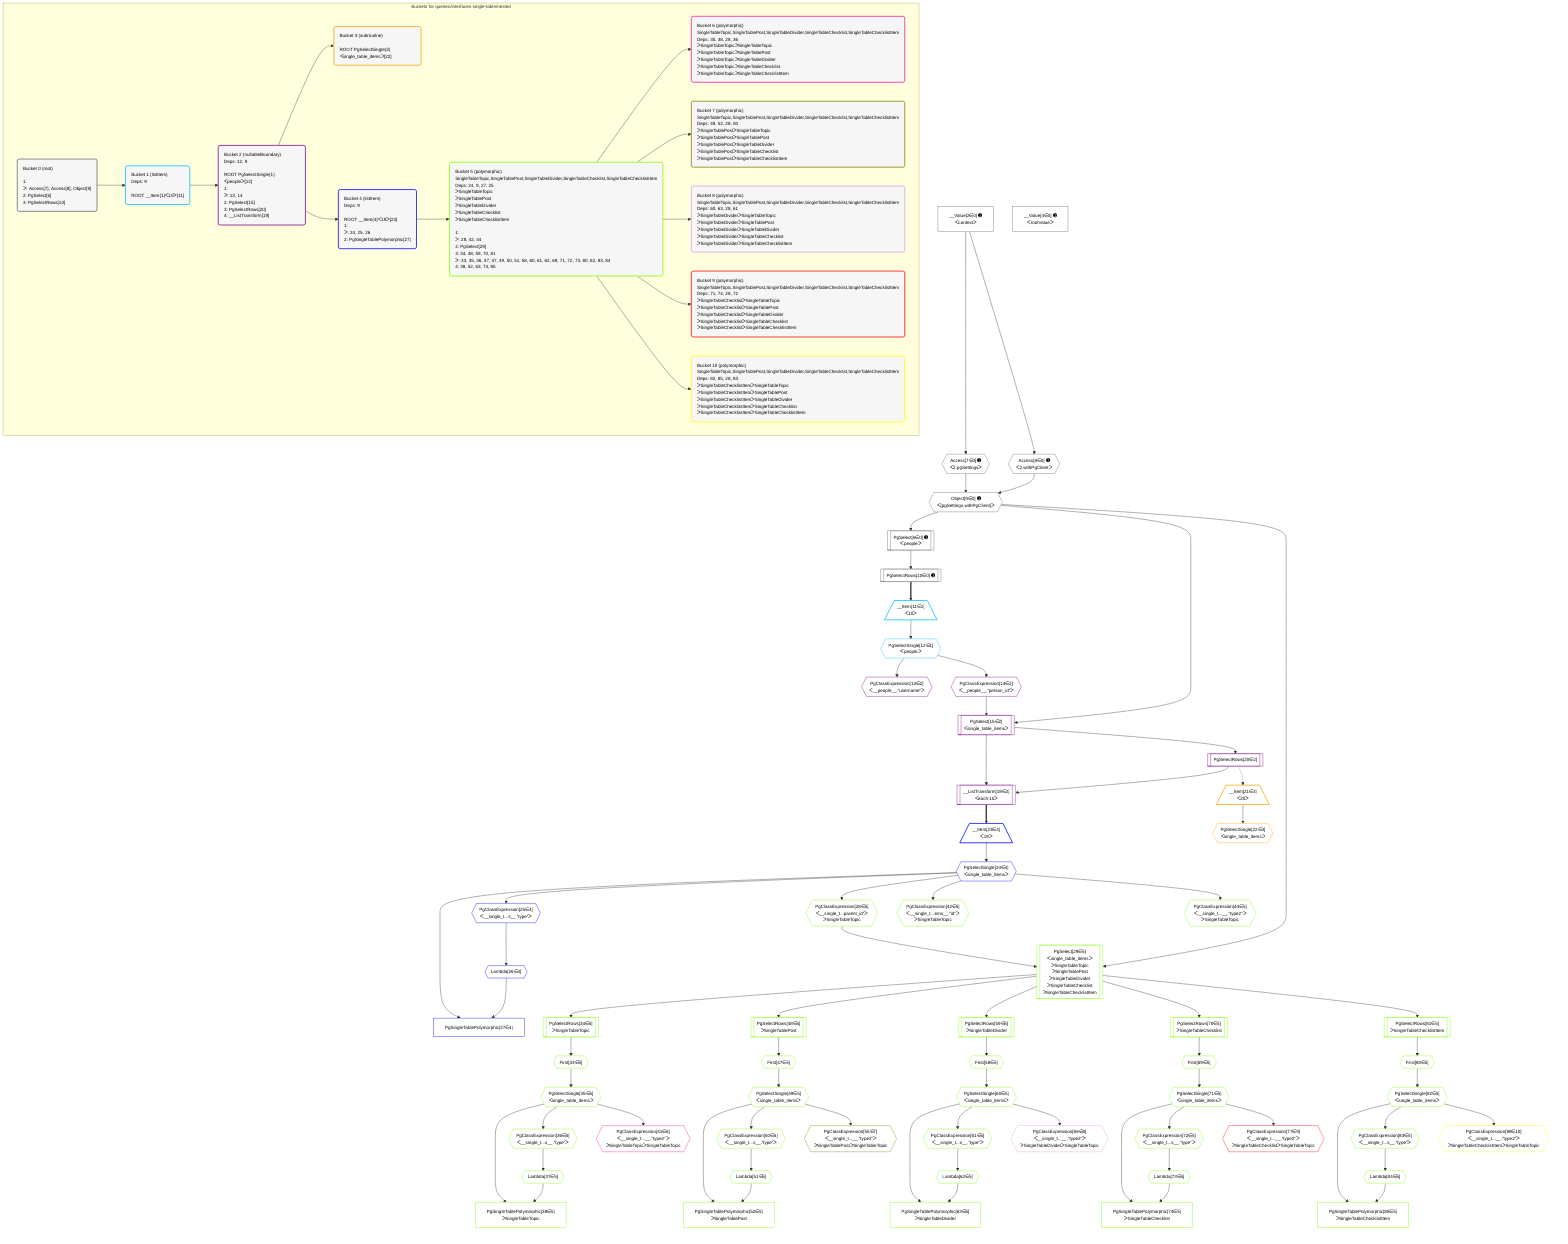 %%{init: {'themeVariables': { 'fontSize': '12px'}}}%%
graph TD
    classDef path fill:#eee,stroke:#000,color:#000
    classDef plan fill:#fff,stroke-width:1px,color:#000
    classDef itemplan fill:#fff,stroke-width:2px,color:#000
    classDef unbatchedplan fill:#dff,stroke-width:1px,color:#000
    classDef sideeffectplan fill:#fcc,stroke-width:2px,color:#000
    classDef bucket fill:#f6f6f6,color:#000,stroke-width:2px,text-align:left


    %% plan dependencies
    Object9{{"Object[9∈0] ➊<br />ᐸ{pgSettings,withPgClient}ᐳ"}}:::plan
    Access7{{"Access[7∈0] ➊<br />ᐸ2.pgSettingsᐳ"}}:::plan
    Access8{{"Access[8∈0] ➊<br />ᐸ2.withPgClientᐳ"}}:::plan
    Access7 & Access8 --> Object9
    PgSelect6[["PgSelect[6∈0] ➊<br />ᐸpeopleᐳ"]]:::plan
    Object9 --> PgSelect6
    __Value2["__Value[2∈0] ➊<br />ᐸcontextᐳ"]:::plan
    __Value2 --> Access7
    __Value2 --> Access8
    PgSelectRows10[["PgSelectRows[10∈0] ➊"]]:::plan
    PgSelect6 --> PgSelectRows10
    __Value4["__Value[4∈0] ➊<br />ᐸrootValueᐳ"]:::plan
    __Item11[/"__Item[11∈1]<br />ᐸ10ᐳ"\]:::itemplan
    PgSelectRows10 ==> __Item11
    PgSelectSingle12{{"PgSelectSingle[12∈1]<br />ᐸpeopleᐳ"}}:::plan
    __Item11 --> PgSelectSingle12
    PgSelect15[["PgSelect[15∈2]<br />ᐸsingle_table_itemsᐳ"]]:::plan
    PgClassExpression14{{"PgClassExpression[14∈2]<br />ᐸ__people__.”person_id”ᐳ"}}:::plan
    Object9 & PgClassExpression14 --> PgSelect15
    __ListTransform19[["__ListTransform[19∈2]<br />ᐸeach:15ᐳ"]]:::plan
    PgSelectRows20[["PgSelectRows[20∈2]"]]:::plan
    PgSelectRows20 & PgSelect15 --> __ListTransform19
    PgClassExpression13{{"PgClassExpression[13∈2]<br />ᐸ__people__.”username”ᐳ"}}:::plan
    PgSelectSingle12 --> PgClassExpression13
    PgSelectSingle12 --> PgClassExpression14
    PgSelect15 --> PgSelectRows20
    __Item21[/"__Item[21∈3]<br />ᐸ20ᐳ"\]:::itemplan
    PgSelectRows20 -.-> __Item21
    PgSelectSingle22{{"PgSelectSingle[22∈3]<br />ᐸsingle_table_itemsᐳ"}}:::plan
    __Item21 --> PgSelectSingle22
    PgSingleTablePolymorphic27["PgSingleTablePolymorphic[27∈4]"]:::plan
    Lambda26{{"Lambda[26∈4]"}}:::plan
    PgSelectSingle24{{"PgSelectSingle[24∈4]<br />ᐸsingle_table_itemsᐳ"}}:::plan
    Lambda26 & PgSelectSingle24 --> PgSingleTablePolymorphic27
    __Item23[/"__Item[23∈4]<br />ᐸ19ᐳ"\]:::itemplan
    __ListTransform19 ==> __Item23
    __Item23 --> PgSelectSingle24
    PgClassExpression25{{"PgClassExpression[25∈4]<br />ᐸ__single_t...s__.”type”ᐳ"}}:::plan
    PgSelectSingle24 --> PgClassExpression25
    PgClassExpression25 --> Lambda26
    PgSelect29[["PgSelect[29∈5]<br />ᐸsingle_table_itemsᐳ<br />ᐳSingleTableTopic<br />ᐳSingleTablePost<br />ᐳSingleTableDivider<br />ᐳSingleTableChecklist<br />ᐳSingleTableChecklistItem"]]:::plan
    PgClassExpression28{{"PgClassExpression[28∈5]<br />ᐸ__single_t...parent_id”ᐳ<br />ᐳSingleTableTopic"}}:::plan
    Object9 & PgClassExpression28 --> PgSelect29
    PgSingleTablePolymorphic38["PgSingleTablePolymorphic[38∈5]<br />ᐳSingleTableTopic"]:::plan
    Lambda37{{"Lambda[37∈5]"}}:::plan
    PgSelectSingle35{{"PgSelectSingle[35∈5]<br />ᐸsingle_table_itemsᐳ"}}:::plan
    Lambda37 & PgSelectSingle35 --> PgSingleTablePolymorphic38
    PgSingleTablePolymorphic52["PgSingleTablePolymorphic[52∈5]<br />ᐳSingleTablePost"]:::plan
    Lambda51{{"Lambda[51∈5]"}}:::plan
    PgSelectSingle49{{"PgSelectSingle[49∈5]<br />ᐸsingle_table_itemsᐳ"}}:::plan
    Lambda51 & PgSelectSingle49 --> PgSingleTablePolymorphic52
    PgSingleTablePolymorphic63["PgSingleTablePolymorphic[63∈5]<br />ᐳSingleTableDivider"]:::plan
    Lambda62{{"Lambda[62∈5]"}}:::plan
    PgSelectSingle60{{"PgSelectSingle[60∈5]<br />ᐸsingle_table_itemsᐳ"}}:::plan
    Lambda62 & PgSelectSingle60 --> PgSingleTablePolymorphic63
    PgSingleTablePolymorphic74["PgSingleTablePolymorphic[74∈5]<br />ᐳSingleTableChecklist"]:::plan
    Lambda73{{"Lambda[73∈5]"}}:::plan
    PgSelectSingle71{{"PgSelectSingle[71∈5]<br />ᐸsingle_table_itemsᐳ"}}:::plan
    Lambda73 & PgSelectSingle71 --> PgSingleTablePolymorphic74
    PgSingleTablePolymorphic85["PgSingleTablePolymorphic[85∈5]<br />ᐳSingleTableChecklistItem"]:::plan
    Lambda84{{"Lambda[84∈5]"}}:::plan
    PgSelectSingle82{{"PgSelectSingle[82∈5]<br />ᐸsingle_table_itemsᐳ"}}:::plan
    Lambda84 & PgSelectSingle82 --> PgSingleTablePolymorphic85
    PgSelectSingle24 --> PgClassExpression28
    First33{{"First[33∈5]"}}:::plan
    PgSelectRows34[["PgSelectRows[34∈5]<br />ᐳSingleTableTopic"]]:::plan
    PgSelectRows34 --> First33
    PgSelect29 --> PgSelectRows34
    First33 --> PgSelectSingle35
    PgClassExpression36{{"PgClassExpression[36∈5]<br />ᐸ__single_t...s__.”type”ᐳ"}}:::plan
    PgSelectSingle35 --> PgClassExpression36
    PgClassExpression36 --> Lambda37
    PgClassExpression42{{"PgClassExpression[42∈5]<br />ᐸ__single_t...ems__.”id”ᐳ<br />ᐳSingleTableTopic"}}:::plan
    PgSelectSingle24 --> PgClassExpression42
    PgClassExpression44{{"PgClassExpression[44∈5]<br />ᐸ__single_t...__.”type2”ᐳ<br />ᐳSingleTableTopic"}}:::plan
    PgSelectSingle24 --> PgClassExpression44
    First47{{"First[47∈5]"}}:::plan
    PgSelectRows48[["PgSelectRows[48∈5]<br />ᐳSingleTablePost"]]:::plan
    PgSelectRows48 --> First47
    PgSelect29 --> PgSelectRows48
    First47 --> PgSelectSingle49
    PgClassExpression50{{"PgClassExpression[50∈5]<br />ᐸ__single_t...s__.”type”ᐳ"}}:::plan
    PgSelectSingle49 --> PgClassExpression50
    PgClassExpression50 --> Lambda51
    First58{{"First[58∈5]"}}:::plan
    PgSelectRows59[["PgSelectRows[59∈5]<br />ᐳSingleTableDivider"]]:::plan
    PgSelectRows59 --> First58
    PgSelect29 --> PgSelectRows59
    First58 --> PgSelectSingle60
    PgClassExpression61{{"PgClassExpression[61∈5]<br />ᐸ__single_t...s__.”type”ᐳ"}}:::plan
    PgSelectSingle60 --> PgClassExpression61
    PgClassExpression61 --> Lambda62
    First69{{"First[69∈5]"}}:::plan
    PgSelectRows70[["PgSelectRows[70∈5]<br />ᐳSingleTableChecklist"]]:::plan
    PgSelectRows70 --> First69
    PgSelect29 --> PgSelectRows70
    First69 --> PgSelectSingle71
    PgClassExpression72{{"PgClassExpression[72∈5]<br />ᐸ__single_t...s__.”type”ᐳ"}}:::plan
    PgSelectSingle71 --> PgClassExpression72
    PgClassExpression72 --> Lambda73
    First80{{"First[80∈5]"}}:::plan
    PgSelectRows81[["PgSelectRows[81∈5]<br />ᐳSingleTableChecklistItem"]]:::plan
    PgSelectRows81 --> First80
    PgSelect29 --> PgSelectRows81
    First80 --> PgSelectSingle82
    PgClassExpression83{{"PgClassExpression[83∈5]<br />ᐸ__single_t...s__.”type”ᐳ"}}:::plan
    PgSelectSingle82 --> PgClassExpression83
    PgClassExpression83 --> Lambda84
    PgClassExpression41{{"PgClassExpression[41∈6]<br />ᐸ__single_t...__.”type2”ᐳ<br />ᐳSingleTableTopicᐳSingleTableTopic"}}:::plan
    PgSelectSingle35 --> PgClassExpression41
    PgClassExpression55{{"PgClassExpression[55∈7]<br />ᐸ__single_t...__.”type2”ᐳ<br />ᐳSingleTablePostᐳSingleTableTopic"}}:::plan
    PgSelectSingle49 --> PgClassExpression55
    PgClassExpression66{{"PgClassExpression[66∈8]<br />ᐸ__single_t...__.”type2”ᐳ<br />ᐳSingleTableDividerᐳSingleTableTopic"}}:::plan
    PgSelectSingle60 --> PgClassExpression66
    PgClassExpression77{{"PgClassExpression[77∈9]<br />ᐸ__single_t...__.”type2”ᐳ<br />ᐳSingleTableChecklistᐳSingleTableTopic"}}:::plan
    PgSelectSingle71 --> PgClassExpression77
    PgClassExpression88{{"PgClassExpression[88∈10]<br />ᐸ__single_t...__.”type2”ᐳ<br />ᐳSingleTableChecklistItemᐳSingleTableTopic"}}:::plan
    PgSelectSingle82 --> PgClassExpression88

    %% define steps

    subgraph "Buckets for queries/interfaces-single-table/nested"
    Bucket0("Bucket 0 (root)<br /><br />1: <br />ᐳ: Access[7], Access[8], Object[9]<br />2: PgSelect[6]<br />3: PgSelectRows[10]"):::bucket
    classDef bucket0 stroke:#696969
    class Bucket0,__Value2,__Value4,PgSelect6,Access7,Access8,Object9,PgSelectRows10 bucket0
    Bucket1("Bucket 1 (listItem)<br />Deps: 9<br /><br />ROOT __Item{1}ᐸ10ᐳ[11]"):::bucket
    classDef bucket1 stroke:#00bfff
    class Bucket1,__Item11,PgSelectSingle12 bucket1
    Bucket2("Bucket 2 (nullableBoundary)<br />Deps: 12, 9<br /><br />ROOT PgSelectSingle{1}ᐸpeopleᐳ[12]<br />1: <br />ᐳ: 13, 14<br />2: PgSelect[15]<br />3: PgSelectRows[20]<br />4: __ListTransform[19]"):::bucket
    classDef bucket2 stroke:#7f007f
    class Bucket2,PgClassExpression13,PgClassExpression14,PgSelect15,__ListTransform19,PgSelectRows20 bucket2
    Bucket3("Bucket 3 (subroutine)<br /><br />ROOT PgSelectSingle{3}ᐸsingle_table_itemsᐳ[22]"):::bucket
    classDef bucket3 stroke:#ffa500
    class Bucket3,__Item21,PgSelectSingle22 bucket3
    Bucket4("Bucket 4 (listItem)<br />Deps: 9<br /><br />ROOT __Item{4}ᐸ19ᐳ[23]<br />1: <br />ᐳ: 24, 25, 26<br />2: PgSingleTablePolymorphic[27]"):::bucket
    classDef bucket4 stroke:#0000ff
    class Bucket4,__Item23,PgSelectSingle24,PgClassExpression25,Lambda26,PgSingleTablePolymorphic27 bucket4
    Bucket5("Bucket 5 (polymorphic)<br />SingleTableTopic,SingleTablePost,SingleTableDivider,SingleTableChecklist,SingleTableChecklistItem<br />Deps: 24, 9, 27, 25<br />ᐳSingleTableTopic<br />ᐳSingleTablePost<br />ᐳSingleTableDivider<br />ᐳSingleTableChecklist<br />ᐳSingleTableChecklistItem<br /><br />1: <br />ᐳ: 28, 42, 44<br />2: PgSelect[29]<br />3: 34, 48, 59, 70, 81<br />ᐳ: 33, 35, 36, 37, 47, 49, 50, 51, 58, 60, 61, 62, 69, 71, 72, 73, 80, 82, 83, 84<br />4: 38, 52, 63, 74, 85"):::bucket
    classDef bucket5 stroke:#7fff00
    class Bucket5,PgClassExpression28,PgSelect29,First33,PgSelectRows34,PgSelectSingle35,PgClassExpression36,Lambda37,PgSingleTablePolymorphic38,PgClassExpression42,PgClassExpression44,First47,PgSelectRows48,PgSelectSingle49,PgClassExpression50,Lambda51,PgSingleTablePolymorphic52,First58,PgSelectRows59,PgSelectSingle60,PgClassExpression61,Lambda62,PgSingleTablePolymorphic63,First69,PgSelectRows70,PgSelectSingle71,PgClassExpression72,Lambda73,PgSingleTablePolymorphic74,First80,PgSelectRows81,PgSelectSingle82,PgClassExpression83,Lambda84,PgSingleTablePolymorphic85 bucket5
    Bucket6("Bucket 6 (polymorphic)<br />SingleTableTopic,SingleTablePost,SingleTableDivider,SingleTableChecklist,SingleTableChecklistItem<br />Deps: 35, 38, 28, 36<br />ᐳSingleTableTopicᐳSingleTableTopic<br />ᐳSingleTableTopicᐳSingleTablePost<br />ᐳSingleTableTopicᐳSingleTableDivider<br />ᐳSingleTableTopicᐳSingleTableChecklist<br />ᐳSingleTableTopicᐳSingleTableChecklistItem"):::bucket
    classDef bucket6 stroke:#ff1493
    class Bucket6,PgClassExpression41 bucket6
    Bucket7("Bucket 7 (polymorphic)<br />SingleTableTopic,SingleTablePost,SingleTableDivider,SingleTableChecklist,SingleTableChecklistItem<br />Deps: 49, 52, 28, 50<br />ᐳSingleTablePostᐳSingleTableTopic<br />ᐳSingleTablePostᐳSingleTablePost<br />ᐳSingleTablePostᐳSingleTableDivider<br />ᐳSingleTablePostᐳSingleTableChecklist<br />ᐳSingleTablePostᐳSingleTableChecklistItem"):::bucket
    classDef bucket7 stroke:#808000
    class Bucket7,PgClassExpression55 bucket7
    Bucket8("Bucket 8 (polymorphic)<br />SingleTableTopic,SingleTablePost,SingleTableDivider,SingleTableChecklist,SingleTableChecklistItem<br />Deps: 60, 63, 28, 61<br />ᐳSingleTableDividerᐳSingleTableTopic<br />ᐳSingleTableDividerᐳSingleTablePost<br />ᐳSingleTableDividerᐳSingleTableDivider<br />ᐳSingleTableDividerᐳSingleTableChecklist<br />ᐳSingleTableDividerᐳSingleTableChecklistItem"):::bucket
    classDef bucket8 stroke:#dda0dd
    class Bucket8,PgClassExpression66 bucket8
    Bucket9("Bucket 9 (polymorphic)<br />SingleTableTopic,SingleTablePost,SingleTableDivider,SingleTableChecklist,SingleTableChecklistItem<br />Deps: 71, 74, 28, 72<br />ᐳSingleTableChecklistᐳSingleTableTopic<br />ᐳSingleTableChecklistᐳSingleTablePost<br />ᐳSingleTableChecklistᐳSingleTableDivider<br />ᐳSingleTableChecklistᐳSingleTableChecklist<br />ᐳSingleTableChecklistᐳSingleTableChecklistItem"):::bucket
    classDef bucket9 stroke:#ff0000
    class Bucket9,PgClassExpression77 bucket9
    Bucket10("Bucket 10 (polymorphic)<br />SingleTableTopic,SingleTablePost,SingleTableDivider,SingleTableChecklist,SingleTableChecklistItem<br />Deps: 82, 85, 28, 83<br />ᐳSingleTableChecklistItemᐳSingleTableTopic<br />ᐳSingleTableChecklistItemᐳSingleTablePost<br />ᐳSingleTableChecklistItemᐳSingleTableDivider<br />ᐳSingleTableChecklistItemᐳSingleTableChecklist<br />ᐳSingleTableChecklistItemᐳSingleTableChecklistItem"):::bucket
    classDef bucket10 stroke:#ffff00
    class Bucket10,PgClassExpression88 bucket10
    Bucket0 --> Bucket1
    Bucket1 --> Bucket2
    Bucket2 --> Bucket3 & Bucket4
    Bucket4 --> Bucket5
    Bucket5 --> Bucket6 & Bucket7 & Bucket8 & Bucket9 & Bucket10
    end
